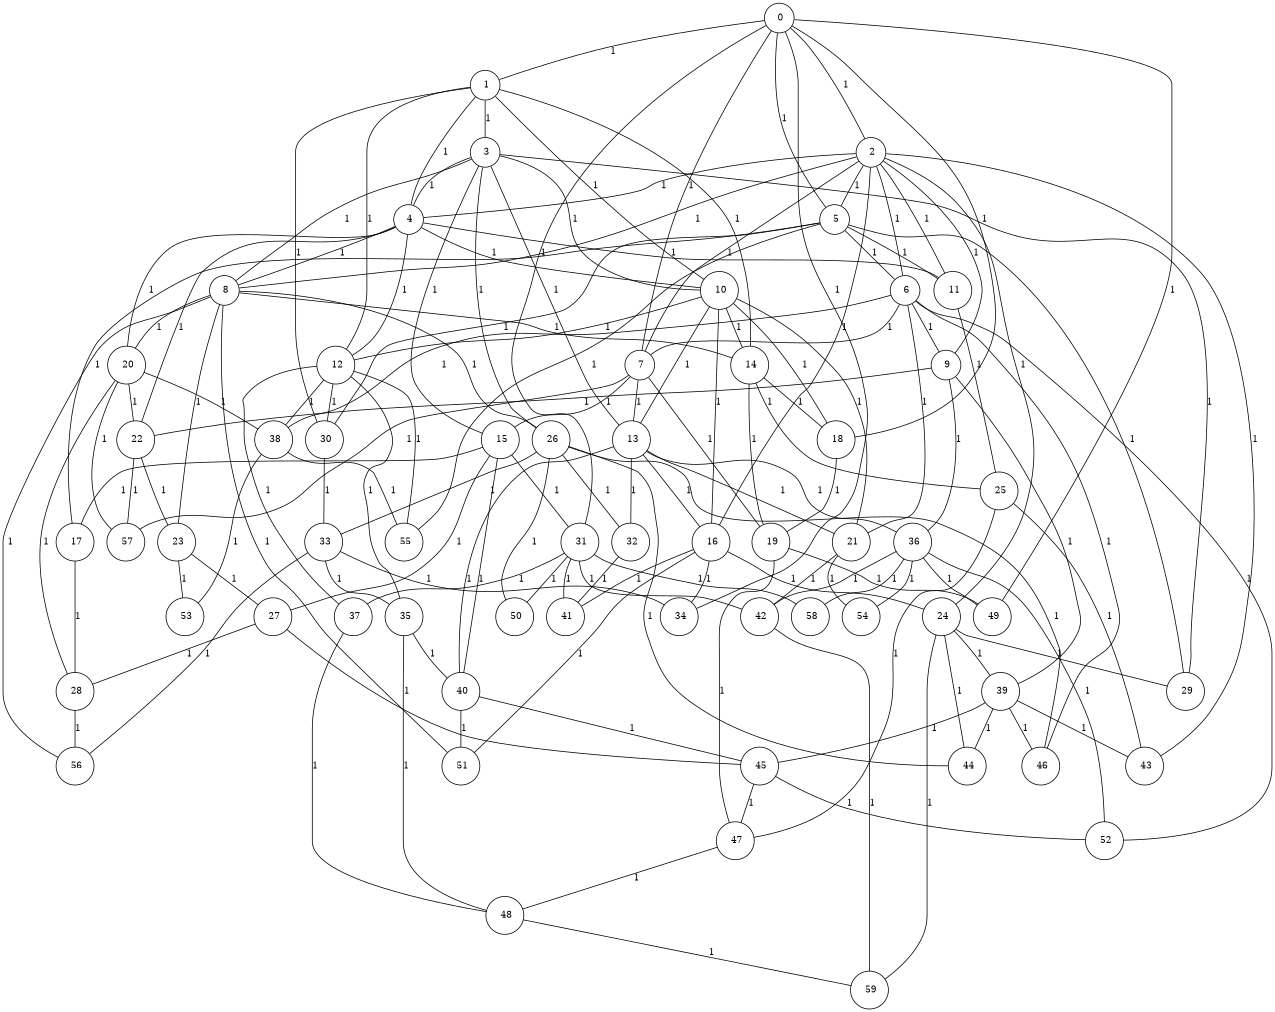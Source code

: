 graph G {
size="8.5,11;"
ratio = "expand;"
fixedsize="true;"
overlap="scale;"
node[shape=circle,width=.12,hight=.12,fontsize=12]
edge[fontsize=12]

0[label=" 0" color=black, pos="0.67541961,0.17985953!"];
1[label=" 1" color=black, pos="0.75389345,1.9878076!"];
2[label=" 2" color=black, pos="2.4514151,2.8742942!"];
3[label=" 3" color=black, pos="1.3961778,2.0027582!"];
4[label=" 4" color=black, pos="1.3443045,2.2941766!"];
5[label=" 5" color=black, pos="2.6472235,2.2707175!"];
6[label=" 6" color=black, pos="1.2973718,2.0691778!"];
7[label=" 7" color=black, pos="1.5242159,2.0297474!"];
8[label=" 8" color=black, pos="1.3806167,1.874122!"];
9[label=" 9" color=black, pos="2.2517814,2.7771534!"];
10[label=" 10" color=black, pos="1.8205295,2.1072304!"];
11[label=" 11" color=black, pos="1.906057,1.2851785!"];
12[label=" 12" color=black, pos="1.4132217,1.2513137!"];
13[label=" 13" color=black, pos="2.2259558,2.7589567!"];
14[label=" 14" color=black, pos="0.7416858,2.1418324!"];
15[label=" 15" color=black, pos="1.5918376,2.4655372!"];
16[label=" 16" color=black, pos="2.3811867,0.10696432!"];
17[label=" 17" color=black, pos="0.20158873,0.33616468!"];
18[label=" 18" color=black, pos="1.5355653,0.23882547!"];
19[label=" 19" color=black, pos="2.5533837,2.6919838!"];
20[label=" 20" color=black, pos="2.1033591,2.0270507!"];
21[label=" 21" color=black, pos="2.4653287,1.8526426!"];
22[label=" 22" color=black, pos="0.61414184,2.4729162!"];
23[label=" 23" color=black, pos="1.1660548,1.1784336!"];
24[label=" 24" color=black, pos="1.2781125,2.1802097!"];
25[label=" 25" color=black, pos="1.1695157,2.5018194!"];
26[label=" 26" color=black, pos="2.9597694,2.1467033!"];
27[label=" 27" color=black, pos="2.2646489,0.47975856!"];
28[label=" 28" color=black, pos="1.7819846,0.69732296!"];
29[label=" 29" color=black, pos="1.2928166,2.4543279!"];
30[label=" 30" color=black, pos="1.5444406,2.1129379!"];
31[label=" 31" color=black, pos="2.8656974,0.25773689!"];
32[label=" 32" color=black, pos="2.5767694,2.6235111!"];
33[label=" 33" color=black, pos="0.95432093,0.45136603!"];
34[label=" 34" color=black, pos="1.8659754,0.42724349!"];
35[label=" 35" color=black, pos="0.43675638,2.4986323!"];
36[label=" 36" color=black, pos="1.4138113,0.46605431!"];
37[label=" 37" color=black, pos="0.74592083,0.61358644!"];
38[label=" 38" color=black, pos="0.84762621,0.00085679302!"];
39[label=" 39" color=black, pos="0.017895795,0.85713348!"];
40[label=" 40" color=black, pos="1.6965402,0.34095028!"];
41[label=" 41" color=black, pos="1.6059751,2.5649515!"];
42[label=" 42" color=black, pos="1.3903856,1.6025747!"];
43[label=" 43" color=black, pos="0.89919708,2.045883!"];
44[label=" 44" color=black, pos="0.29716227,2.0196364!"];
45[label=" 45" color=black, pos="2.4323194,1.3334445!"];
46[label=" 46" color=black, pos="0.35974711,1.9932692!"];
47[label=" 47" color=black, pos="1.592895,0.97230812!"];
48[label=" 48" color=black, pos="0.33104728,2.9402964!"];
49[label=" 49" color=black, pos="2.1055747,2.4089728!"];
50[label=" 50" color=black, pos="2.497443,2.3231023!"];
51[label=" 51" color=black, pos="0.1127546,1.7096484!"];
52[label=" 52" color=black, pos="0.88092249,0.45299998!"];
53[label=" 53" color=black, pos="2.3625076,0.59318754!"];
54[label=" 54" color=black, pos="2.1207458,1.0998976!"];
55[label=" 55" color=black, pos="2.4368595,1.0030761!"];
56[label=" 56" color=black, pos="0.38546413,2.7049291!"];
57[label=" 57" color=black, pos="1.4486204,0.98699912!"];
58[label=" 58" color=black, pos="1.1254495,0.34270347!"];
59[label=" 59" color=black, pos="0.67908662,1.648121!"];
0--1[label="1"]
0--2[label="1"]
0--5[label="1"]
0--7[label="1"]
0--18[label="1"]
0--31[label="1"]
0--34[label="1"]
0--49[label="1"]
1--3[label="1"]
1--4[label="1"]
1--10[label="1"]
1--12[label="1"]
1--14[label="1"]
1--30[label="1"]
2--4[label="1"]
2--5[label="1"]
2--6[label="1"]
2--7[label="1"]
2--8[label="1"]
2--9[label="1"]
2--11[label="1"]
2--16[label="1"]
2--24[label="1"]
2--43[label="1"]
3--4[label="1"]
3--8[label="1"]
3--10[label="1"]
3--13[label="1"]
3--15[label="1"]
3--26[label="1"]
3--29[label="1"]
4--8[label="1"]
4--10[label="1"]
4--11[label="1"]
4--12[label="1"]
4--20[label="1"]
4--22[label="1"]
5--6[label="1"]
5--11[label="1"]
5--17[label="1"]
5--29[label="1"]
5--30[label="1"]
5--55[label="1"]
6--7[label="1"]
6--9[label="1"]
6--21[label="1"]
6--38[label="1"]
6--46[label="1"]
6--52[label="1"]
7--13[label="1"]
7--15[label="1"]
7--19[label="1"]
7--57[label="1"]
8--14[label="1"]
8--20[label="1"]
8--23[label="1"]
8--26[label="1"]
8--51[label="1"]
8--56[label="1"]
9--22[label="1"]
9--36[label="1"]
9--39[label="1"]
10--12[label="1"]
10--13[label="1"]
10--14[label="1"]
10--16[label="1"]
10--18[label="1"]
10--21[label="1"]
11--25[label="1"]
12--30[label="1"]
12--35[label="1"]
12--37[label="1"]
12--38[label="1"]
12--55[label="1"]
13--16[label="1"]
13--21[label="1"]
13--32[label="1"]
13--36[label="1"]
13--40[label="1"]
14--18[label="1"]
14--19[label="1"]
14--25[label="1"]
15--17[label="1"]
15--27[label="1"]
15--31[label="1"]
15--40[label="1"]
16--24[label="1"]
16--34[label="1"]
16--41[label="1"]
16--51[label="1"]
17--28[label="1"]
18--19[label="1"]
19--47[label="1"]
19--49[label="1"]
20--22[label="1"]
20--28[label="1"]
20--38[label="1"]
20--57[label="1"]
21--42[label="1"]
21--54[label="1"]
22--23[label="1"]
22--57[label="1"]
23--27[label="1"]
23--53[label="1"]
24--29[label="1"]
24--39[label="1"]
24--44[label="1"]
24--59[label="1"]
25--43[label="1"]
25--47[label="1"]
26--32[label="1"]
26--33[label="1"]
26--44[label="1"]
26--46[label="1"]
26--50[label="1"]
27--28[label="1"]
27--45[label="1"]
28--56[label="1"]
30--33[label="1"]
31--37[label="1"]
31--41[label="1"]
31--42[label="1"]
31--50[label="1"]
31--58[label="1"]
32--41[label="1"]
33--34[label="1"]
33--35[label="1"]
33--56[label="1"]
35--40[label="1"]
35--48[label="1"]
36--42[label="1"]
36--49[label="1"]
36--52[label="1"]
36--54[label="1"]
36--58[label="1"]
37--48[label="1"]
38--53[label="1"]
38--55[label="1"]
39--43[label="1"]
39--44[label="1"]
39--45[label="1"]
39--46[label="1"]
40--45[label="1"]
40--51[label="1"]
42--59[label="1"]
45--47[label="1"]
45--52[label="1"]
47--48[label="1"]
48--59[label="1"]

}
